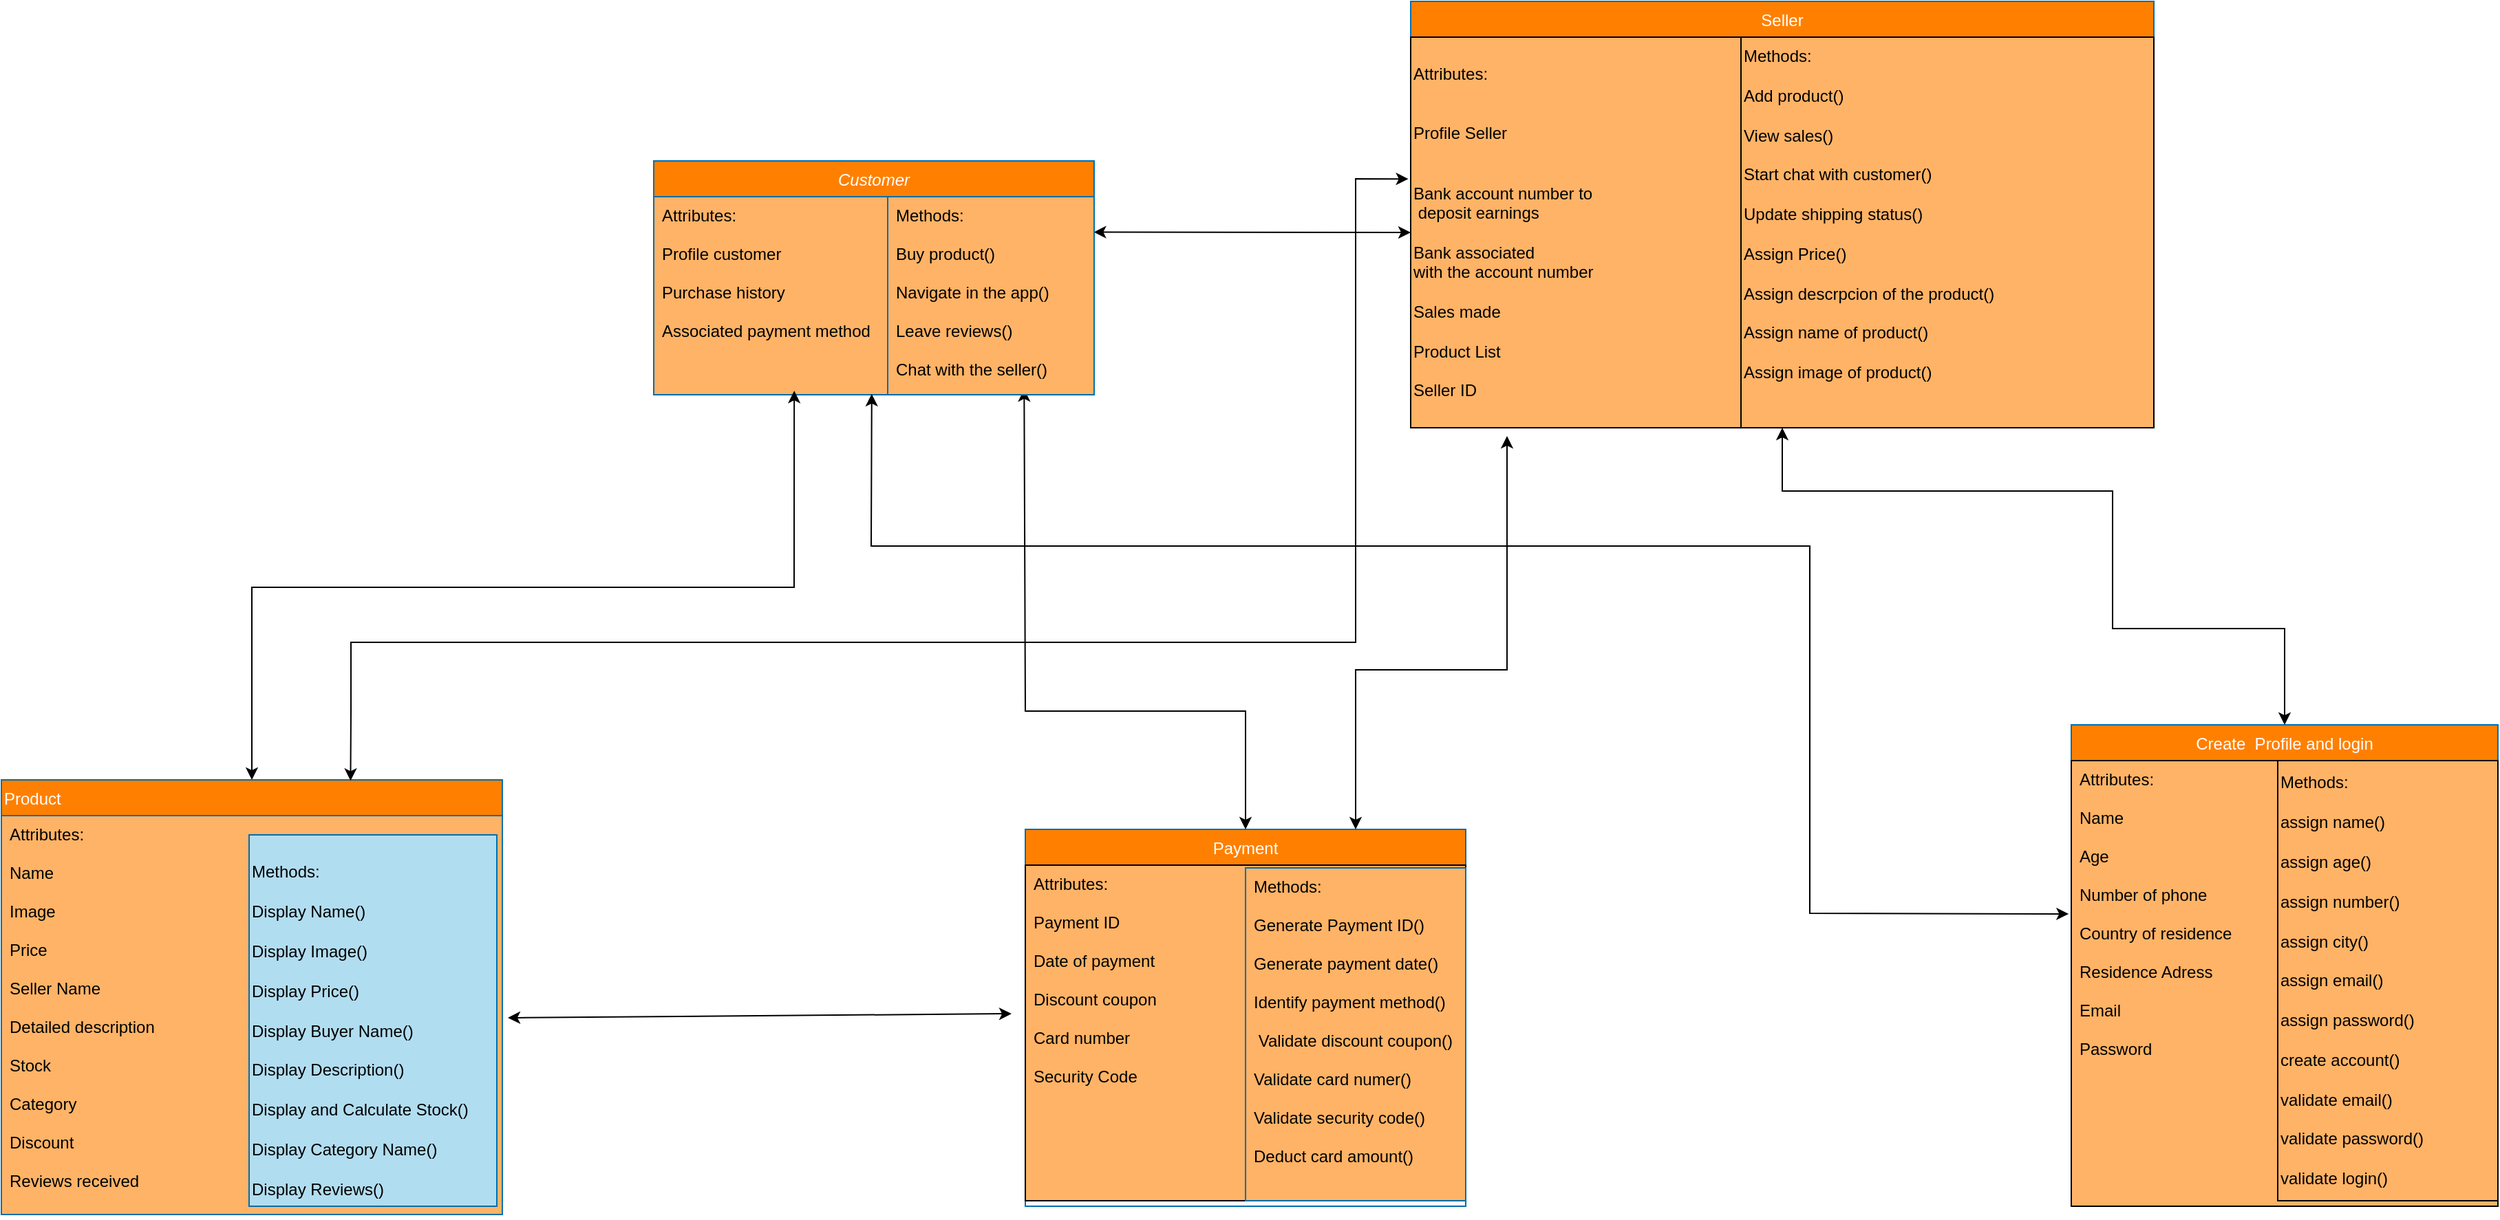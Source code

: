 <mxfile version="27.0.5">
  <diagram id="C5RBs43oDa-KdzZeNtuy" name="Page-1">
    <mxGraphModel dx="3125" dy="2511" grid="1" gridSize="10" guides="1" tooltips="1" connect="1" arrows="1" fold="1" page="1" pageScale="1" pageWidth="827" pageHeight="1169" background="light-dark(#FFFFFF,#FFFFFF)" math="0" shadow="0">
      <root>
        <mxCell id="WIyWlLk6GJQsqaUBKTNV-0" />
        <mxCell id="WIyWlLk6GJQsqaUBKTNV-1" parent="WIyWlLk6GJQsqaUBKTNV-0" />
        <mxCell id="zkfFHV4jXpPFQw0GAbJ--0" value="Customer" style="swimlane;fontStyle=2;align=center;verticalAlign=top;childLayout=stackLayout;horizontal=1;startSize=26;horizontalStack=0;resizeParent=1;resizeLast=0;collapsible=1;marginBottom=0;rounded=0;shadow=0;strokeWidth=1;fillColor=light-dark(#FF8000,#FF8000);strokeColor=light-dark(#006EAF,#000000);fontColor=#ffffff;" parent="WIyWlLk6GJQsqaUBKTNV-1" vertex="1">
          <mxGeometry x="-30" y="-240" width="320" height="170" as="geometry">
            <mxRectangle x="230" y="140" width="160" height="26" as="alternateBounds" />
          </mxGeometry>
        </mxCell>
        <mxCell id="zkfFHV4jXpPFQw0GAbJ--1" value="Attributes:&#xa;&#xa;Profile customer&#xa;&#xa;Purchase history&#xa;&#xa;Associated payment method&#xa;&#xa;&#xa;&#xa;&#xa;" style="text;align=left;verticalAlign=top;spacingLeft=4;spacingRight=4;overflow=hidden;rotatable=0;points=[[0,0.5],[1,0.5]];portConstraint=eastwest;fillColor=light-dark(#FFB366,#FFB366);strokeColor=light-dark(#006EAF,#000000);" parent="zkfFHV4jXpPFQw0GAbJ--0" vertex="1">
          <mxGeometry y="26" width="320" height="144" as="geometry" />
        </mxCell>
        <mxCell id="zkfFHV4jXpPFQw0GAbJ--6" value="Product" style="swimlane;fontStyle=0;align=left;verticalAlign=top;childLayout=stackLayout;horizontal=1;startSize=26;horizontalStack=0;resizeParent=1;resizeLast=0;collapsible=1;marginBottom=0;rounded=0;shadow=0;strokeWidth=1;fillColor=light-dark(#FF8000,#FF8000);fontColor=#ffffff;strokeColor=light-dark(#006EAF,#000000);" parent="WIyWlLk6GJQsqaUBKTNV-1" vertex="1">
          <mxGeometry x="-504" y="210" width="364" height="316" as="geometry">
            <mxRectangle x="130" y="380" width="160" height="26" as="alternateBounds" />
          </mxGeometry>
        </mxCell>
        <mxCell id="zkfFHV4jXpPFQw0GAbJ--7" value="Attributes:&#xa;&#xa;Name&#xa;&#xa;Image&#xa;&#xa;Price&#xa;&#xa;Seller Name&#xa;&#xa;Detailed description&#xa;&#xa;Stock &#xa;&#xa;Category&#xa;&#xa;Discount&#xa;&#xa;Reviews received&#xa;&#xa;&#xa;&#xa;&#xa;" style="text;align=left;verticalAlign=top;spacingLeft=4;spacingRight=4;overflow=hidden;rotatable=0;points=[[0,0.5],[1,0.5]];portConstraint=eastwest;fillColor=light-dark(#FFB366,#FFB366);strokeColor=light-dark(#006EAF,#000000);" parent="zkfFHV4jXpPFQw0GAbJ--6" vertex="1">
          <mxGeometry y="26" width="364" height="290" as="geometry" />
        </mxCell>
        <mxCell id="zkfFHV4jXpPFQw0GAbJ--13" value="Payment" style="swimlane;fontStyle=0;align=center;verticalAlign=top;childLayout=stackLayout;horizontal=1;startSize=26;horizontalStack=0;resizeParent=1;resizeLast=0;collapsible=1;marginBottom=0;rounded=0;shadow=0;strokeWidth=1;fillColor=light-dark(#FF8000,#FF8000);fontColor=#ffffff;strokeColor=light-dark(#006EAF,#000000);" parent="WIyWlLk6GJQsqaUBKTNV-1" vertex="1">
          <mxGeometry x="240" y="246" width="320" height="274" as="geometry">
            <mxRectangle x="340" y="380" width="170" height="26" as="alternateBounds" />
          </mxGeometry>
        </mxCell>
        <mxCell id="zkfFHV4jXpPFQw0GAbJ--14" value="Attributes:&#xa;&#xa;Payment ID &#xa;&#xa;Date of payment&#xa;&#xa;Discount coupon&#xa;&#xa;Card number&#xa;&#xa;Security Code" style="text;align=left;verticalAlign=top;spacingLeft=4;spacingRight=4;overflow=hidden;rotatable=0;points=[[0,0.5],[1,0.5]];portConstraint=eastwest;fillColor=light-dark(#FFB366,#FFB366);strokeColor=light-dark(#000000,#000000);" parent="zkfFHV4jXpPFQw0GAbJ--13" vertex="1">
          <mxGeometry y="26" width="320" height="244" as="geometry" />
        </mxCell>
        <mxCell id="zkfFHV4jXpPFQw0GAbJ--17" value="Seller" style="swimlane;fontStyle=0;align=center;verticalAlign=top;childLayout=stackLayout;horizontal=1;startSize=26;horizontalStack=0;resizeParent=1;resizeLast=0;collapsible=1;marginBottom=0;rounded=0;shadow=0;strokeWidth=1;fillColor=light-dark(#FF8000,#FF8000);strokeColor=light-dark(#006EAF,#000000);fontColor=#ffffff;" parent="WIyWlLk6GJQsqaUBKTNV-1" vertex="1">
          <mxGeometry x="520" y="-356" width="540" height="310" as="geometry">
            <mxRectangle x="550" y="140" width="160" height="26" as="alternateBounds" />
          </mxGeometry>
        </mxCell>
        <mxCell id="hMOmFAutKiFjXkRdDynN-48" value="" style="endArrow=classic;startArrow=classic;html=1;rounded=0;entryX=0.319;entryY=0.98;entryDx=0;entryDy=0;strokeColor=light-dark(#000000,#000000);exitX=0.5;exitY=0;exitDx=0;exitDy=0;entryPerimeter=0;fontColor=light-dark(#000000,#000000);" parent="WIyWlLk6GJQsqaUBKTNV-1" source="zkfFHV4jXpPFQw0GAbJ--6" target="zkfFHV4jXpPFQw0GAbJ--1" edge="1">
          <mxGeometry width="50" height="50" relative="1" as="geometry">
            <mxPoint x="160" y="310" as="sourcePoint" />
            <mxPoint x="140" y="320" as="targetPoint" />
            <Array as="points">
              <mxPoint x="-322" y="70" />
              <mxPoint x="72" y="70" />
            </Array>
          </mxGeometry>
        </mxCell>
        <mxCell id="hMOmFAutKiFjXkRdDynN-49" value="" style="endArrow=classic;startArrow=classic;html=1;rounded=0;exitX=0.998;exitY=0.179;exitDx=0;exitDy=0;exitPerimeter=0;strokeColor=light-dark(#000000,#000000);entryX=0;entryY=0.5;entryDx=0;entryDy=0;" parent="WIyWlLk6GJQsqaUBKTNV-1" source="zkfFHV4jXpPFQw0GAbJ--5" target="gZKawcKhAUTIa8w26TKA-3" edge="1">
          <mxGeometry width="50" height="50" relative="1" as="geometry">
            <mxPoint x="340" y="180" as="sourcePoint" />
            <mxPoint x="590" y="-89" as="targetPoint" />
            <Array as="points" />
          </mxGeometry>
        </mxCell>
        <mxCell id="hMOmFAutKiFjXkRdDynN-50" value="" style="endArrow=classic;startArrow=classic;html=1;rounded=0;entryX=-0.006;entryY=0.344;entryDx=0;entryDy=0;entryPerimeter=0;strokeColor=light-dark(#000000,#000000);exitX=0.495;exitY=0.996;exitDx=0;exitDy=0;exitPerimeter=0;fontColor=light-dark(#000000,#000000);curved=0;" parent="WIyWlLk6GJQsqaUBKTNV-1" source="zkfFHV4jXpPFQw0GAbJ--1" target="hMOmFAutKiFjXkRdDynN-60" edge="1">
          <mxGeometry width="50" height="50" relative="1" as="geometry">
            <mxPoint x="110" y="40" as="sourcePoint" />
            <mxPoint x="550" y="365" as="targetPoint" />
            <Array as="points">
              <mxPoint x="128" y="40" />
              <mxPoint x="810" y="40" />
              <mxPoint x="810" y="307" />
            </Array>
          </mxGeometry>
        </mxCell>
        <mxCell id="hMOmFAutKiFjXkRdDynN-51" value="" style="endArrow=classic;startArrow=classic;html=1;rounded=0;exitX=0.5;exitY=0;exitDx=0;exitDy=0;entryX=0.661;entryY=0.972;entryDx=0;entryDy=0;entryPerimeter=0;strokeColor=light-dark(#000000,#000000);" parent="WIyWlLk6GJQsqaUBKTNV-1" source="zkfFHV4jXpPFQw0GAbJ--13" target="zkfFHV4jXpPFQw0GAbJ--5" edge="1">
          <mxGeometry width="50" height="50" relative="1" as="geometry">
            <mxPoint x="230" y="280" as="sourcePoint" />
            <mxPoint x="190" y="230" as="targetPoint" />
            <Array as="points">
              <mxPoint x="400" y="160" />
              <mxPoint x="240" y="160" />
            </Array>
          </mxGeometry>
        </mxCell>
        <mxCell id="hMOmFAutKiFjXkRdDynN-56" value="" style="endArrow=classic;startArrow=classic;html=1;rounded=0;entryX=-0.007;entryY=0.363;entryDx=0;entryDy=0;entryPerimeter=0;strokeColor=light-dark(#000000,#000000);exitX=0.697;exitY=0.002;exitDx=0;exitDy=0;exitPerimeter=0;" parent="WIyWlLk6GJQsqaUBKTNV-1" source="zkfFHV4jXpPFQw0GAbJ--6" target="gZKawcKhAUTIa8w26TKA-3" edge="1">
          <mxGeometry width="50" height="50" relative="1" as="geometry">
            <mxPoint x="210" y="310" as="sourcePoint" />
            <mxPoint x="580" y="-30" as="targetPoint" />
            <Array as="points">
              <mxPoint x="-250" y="160" />
              <mxPoint x="-250" y="110" />
              <mxPoint y="110" />
              <mxPoint x="250" y="110" />
              <mxPoint x="480" y="110" />
              <mxPoint x="480" y="-188" />
              <mxPoint x="480" y="-227" />
            </Array>
          </mxGeometry>
        </mxCell>
        <mxCell id="hMOmFAutKiFjXkRdDynN-57" value="" style="endArrow=classic;startArrow=classic;html=1;rounded=0;strokeColor=light-dark(#000000,#000000);" parent="WIyWlLk6GJQsqaUBKTNV-1" edge="1">
          <mxGeometry width="50" height="50" relative="1" as="geometry">
            <mxPoint x="-136" y="383" as="sourcePoint" />
            <mxPoint x="230" y="380" as="targetPoint" />
          </mxGeometry>
        </mxCell>
        <mxCell id="hMOmFAutKiFjXkRdDynN-59" value="Create  Profile and login" style="swimlane;fontStyle=0;align=center;verticalAlign=top;childLayout=stackLayout;horizontal=1;startSize=26;horizontalStack=0;resizeParent=1;resizeLast=0;collapsible=1;marginBottom=0;rounded=0;shadow=0;strokeWidth=1;fillColor=light-dark(#FF8000,#FF8000);fontColor=#ffffff;strokeColor=light-dark(#006EAF,#000000);" parent="WIyWlLk6GJQsqaUBKTNV-1" vertex="1">
          <mxGeometry x="1000" y="170" width="310" height="350" as="geometry">
            <mxRectangle x="340" y="380" width="170" height="26" as="alternateBounds" />
          </mxGeometry>
        </mxCell>
        <mxCell id="hMOmFAutKiFjXkRdDynN-60" value="Attributes:&#xa;&#xa;Name&#xa;&#xa;Age&#xa;&#xa;Number of phone&#xa;&#xa;Country of residence&#xa;&#xa;Residence Adress&#xa;&#xa;Email&#xa;&#xa;Password&#xa;" style="text;align=left;verticalAlign=top;spacingLeft=4;spacingRight=4;overflow=hidden;rotatable=0;points=[[0,0.5],[1,0.5]];portConstraint=eastwest;fillColor=light-dark(#FFB366,#FFB366);strokeColor=light-dark(#000000,#000000);" parent="hMOmFAutKiFjXkRdDynN-59" vertex="1">
          <mxGeometry y="26" width="310" height="324" as="geometry" />
        </mxCell>
        <mxCell id="LvjqZHDxVW7alVzlWKOc-0" value="" style="endArrow=classic;startArrow=classic;html=1;rounded=0;entryX=0.5;entryY=1;entryDx=0;entryDy=0;exitX=0.5;exitY=0;exitDx=0;exitDy=0;strokeColor=light-dark(#000000,#000000);" parent="WIyWlLk6GJQsqaUBKTNV-1" source="hMOmFAutKiFjXkRdDynN-59" target="zkfFHV4jXpPFQw0GAbJ--17" edge="1">
          <mxGeometry width="50" height="50" relative="1" as="geometry">
            <mxPoint x="640" y="440" as="sourcePoint" />
            <mxPoint x="690" y="390" as="targetPoint" />
            <Array as="points">
              <mxPoint x="1155" y="100" />
              <mxPoint x="1030" y="100" />
              <mxPoint x="1030" />
              <mxPoint x="890" />
              <mxPoint x="790" />
            </Array>
          </mxGeometry>
        </mxCell>
        <mxCell id="ri72hVkq9TnGS-etohJp-11" style="edgeStyle=orthogonalEdgeStyle;rounded=0;orthogonalLoop=1;jettySize=auto;html=1;exitX=0.5;exitY=1;exitDx=0;exitDy=0;" parent="WIyWlLk6GJQsqaUBKTNV-1" edge="1">
          <mxGeometry relative="1" as="geometry">
            <mxPoint x="360" y="900" as="targetPoint" />
          </mxGeometry>
        </mxCell>
        <mxCell id="hMOmFAutKiFjXkRdDynN-70" value="&lt;div&gt;Methods:&lt;/div&gt;&lt;div&gt;&lt;br&gt;&lt;/div&gt;Add product()&amp;nbsp;&lt;div&gt;&lt;br&gt;View sales()&lt;/div&gt;&lt;div&gt;&lt;br&gt;Start chat with customer()&lt;/div&gt;&lt;div&gt;&lt;br&gt;&lt;/div&gt;&lt;div&gt;&lt;span style=&quot;background-color: transparent; color: light-dark(rgb(0, 0, 0), rgb(255, 255, 255));&quot;&gt;Update shipping status()&lt;/span&gt;&lt;/div&gt;&lt;div&gt;&lt;span style=&quot;background-color: transparent; color: light-dark(rgb(0, 0, 0), rgb(255, 255, 255));&quot;&gt;&lt;br&gt;&lt;/span&gt;&lt;/div&gt;&lt;div&gt;&lt;span style=&quot;background-color: transparent; color: light-dark(rgb(0, 0, 0), rgb(255, 255, 255));&quot;&gt;Assign Price()&amp;nbsp;&lt;/span&gt;&lt;/div&gt;&lt;div&gt;&lt;br&gt;&lt;/div&gt;&lt;div&gt;Assign descrpcion of the product()&lt;/div&gt;&lt;div&gt;&lt;br&gt;&lt;/div&gt;&lt;div&gt;Assign name of product()&lt;/div&gt;&lt;div&gt;&lt;br&gt;&lt;/div&gt;&lt;div&gt;Assign image of product()&lt;/div&gt;&lt;div&gt;&lt;span style=&quot;background-color: transparent; color: light-dark(rgb(0, 0, 0), rgb(255, 255, 255));&quot;&gt;&lt;br&gt;&lt;/span&gt;&lt;/div&gt;" style="text;whiteSpace=wrap;html=1;fillColor=light-dark(#FFB366,#FFB366);strokeColor=light-dark(#000000,#000000);" parent="WIyWlLk6GJQsqaUBKTNV-1" vertex="1">
          <mxGeometry x="760" y="-330" width="300" height="284" as="geometry" />
        </mxCell>
        <mxCell id="hMOmFAutKiFjXkRdDynN-62" value="Methods:&lt;div&gt;&lt;br&gt;&lt;/div&gt;&lt;div&gt;&lt;div&gt;assign name()&lt;/div&gt;&lt;div&gt;&lt;br&gt;&lt;/div&gt;&lt;div&gt;assign age()&lt;/div&gt;&lt;div&gt;&lt;br&gt;&lt;/div&gt;&lt;div&gt;assign number()&lt;/div&gt;&lt;div&gt;&lt;br&gt;&lt;/div&gt;&lt;div&gt;assign city()&lt;/div&gt;&lt;div&gt;&lt;br&gt;&lt;/div&gt;&lt;div&gt;assign email()&lt;/div&gt;&lt;div&gt;&lt;br&gt;&lt;/div&gt;&lt;div&gt;assign password()&lt;/div&gt;&lt;div&gt;&lt;br&gt;&lt;/div&gt;&lt;div&gt;create account()&lt;/div&gt;&lt;div&gt;&lt;br&gt;&lt;/div&gt;&lt;div&gt;validate email()&lt;/div&gt;&lt;div&gt;&lt;br&gt;&lt;/div&gt;&lt;div&gt;validate password()&lt;/div&gt;&lt;div&gt;&lt;br&gt;&lt;/div&gt;&lt;div&gt;validate login()&lt;/div&gt;&lt;/div&gt;" style="text;html=1;align=left;verticalAlign=middle;resizable=0;points=[];autosize=1;strokeColor=light-dark(#000000,#000000);fillColor=light-dark(#FFB366,#FFB366);fillStyle=solid;" parent="WIyWlLk6GJQsqaUBKTNV-1" vertex="1">
          <mxGeometry x="1150" y="196" width="160" height="320" as="geometry" />
        </mxCell>
        <mxCell id="gZKawcKhAUTIa8w26TKA-2" value="&lt;div&gt;&lt;br&gt;&lt;/div&gt;&lt;div&gt;Methods:&lt;/div&gt;&lt;div&gt;&amp;nbsp;&lt;/div&gt;&lt;div&gt;Display Name()&lt;/div&gt;&lt;div&gt;&lt;span style=&quot;background-color: transparent; color: light-dark(rgb(0, 0, 0), rgb(255, 255, 255));&quot;&gt;&lt;br&gt;&lt;/span&gt;&lt;/div&gt;&lt;div&gt;&lt;span style=&quot;background-color: transparent; color: light-dark(rgb(0, 0, 0), rgb(255, 255, 255));&quot;&gt;Display Image()&lt;/span&gt;&lt;/div&gt;&lt;div&gt;&lt;br&gt;&lt;/div&gt;&lt;div&gt;Display Price()&lt;/div&gt;&lt;div&gt;&lt;br&gt;&lt;/div&gt;&lt;div&gt;Display Buyer Name()&lt;/div&gt;&lt;div&gt;&lt;br&gt;&lt;/div&gt;&lt;div&gt;Display Description()&lt;/div&gt;&lt;div&gt;&lt;br&gt;&lt;/div&gt;&lt;div&gt;&lt;span style=&quot;background-color: transparent; color: light-dark(rgb(0, 0, 0), rgb(255, 255, 255));&quot;&gt;Display and Calculate Stock()&lt;/span&gt;&lt;/div&gt;&lt;div&gt;&lt;br&gt;&lt;/div&gt;&lt;div&gt;Display Category Name()&lt;/div&gt;&lt;div&gt;&lt;br&gt;&lt;/div&gt;&lt;div&gt;Display Reviews()&lt;/div&gt;" style="text;html=1;align=left;verticalAlign=middle;resizable=0;points=[];autosize=1;strokeColor=light-dark(#006EAF,#000000);fillColor=light-dark(#B1DDF0,#FFB366);" parent="WIyWlLk6GJQsqaUBKTNV-1" vertex="1">
          <mxGeometry x="-324" y="250" width="180" height="270" as="geometry" />
        </mxCell>
        <mxCell id="ri72hVkq9TnGS-etohJp-10" value="Methods:&#xa;&#xa;Generate Payment ID() &#xa;&#xa;Generate payment date()&#xa;&#xa;Identify payment method()&#xa;&#xa; Validate discount coupon()&#xa;&#xa;Validate card numer()&#xa;&#xa;Validate security code()&#xa;&#xa;Deduct card amount()" style="text;align=left;verticalAlign=top;spacingLeft=4;spacingRight=4;overflow=hidden;rotatable=0;points=[[0,0.5],[1,0.5]];portConstraint=eastwest;fillColor=light-dark(#FFB366,#FFB366);strokeColor=light-dark(#006EAF,#000000);" parent="WIyWlLk6GJQsqaUBKTNV-1" vertex="1">
          <mxGeometry x="400" y="274" width="160" height="242" as="geometry" />
        </mxCell>
        <mxCell id="zkfFHV4jXpPFQw0GAbJ--5" value="Methods:&#xa;&#xa;Buy product()&#xa;&#xa;Navigate in the app()&#xa;&#xa;Leave reviews()&#xa;&#xa;Chat with the seller()&#xa;&#xa;" style="text;align=left;verticalAlign=top;spacingLeft=4;spacingRight=4;overflow=hidden;rotatable=0;points=[[0,0.5],[1,0.5]];portConstraint=eastwest;fillColor=light-dark(#FFB366,#FFB366);strokeColor=light-dark(#006EAF,#000000);fontColor=light-dark(#000000,#000000);" parent="WIyWlLk6GJQsqaUBKTNV-1" vertex="1">
          <mxGeometry x="140" y="-214" width="150" height="144" as="geometry" />
        </mxCell>
        <mxCell id="om2x-9I_dzPGqy-Gi9u0-2" value="" style="endArrow=classic;startArrow=classic;html=1;rounded=0;exitX=1;exitY=0.112;exitDx=0;exitDy=0;exitPerimeter=0;strokeColor=light-dark(#006EAF,#000000);" parent="WIyWlLk6GJQsqaUBKTNV-1" source="zkfFHV4jXpPFQw0GAbJ--1" target="zkfFHV4jXpPFQw0GAbJ--5" edge="1">
          <mxGeometry width="50" height="50" relative="1" as="geometry">
            <mxPoint x="290" y="-198" as="sourcePoint" />
            <mxPoint x="590" y="-89" as="targetPoint" />
            <Array as="points" />
          </mxGeometry>
        </mxCell>
        <mxCell id="gZKawcKhAUTIa8w26TKA-3" value="Attributes:&lt;div&gt;&lt;br&gt;&lt;/div&gt;&lt;div&gt;&lt;br&gt;&lt;/div&gt;&lt;div&gt;Profile Seller&lt;/div&gt;&lt;div&gt;&lt;br&gt;&lt;/div&gt;&lt;div&gt;&lt;br&gt;&lt;/div&gt;&lt;div&gt;&lt;span style=&quot;text-wrap-mode: nowrap;&quot;&gt;Bank account number to&lt;/span&gt;&lt;br style=&quot;padding: 0px; margin: 0px; text-wrap-mode: nowrap;&quot;&gt;&lt;span style=&quot;text-wrap-mode: nowrap;&quot;&gt;&amp;nbsp;deposit earnings&lt;/span&gt;&lt;/div&gt;&lt;div&gt;&lt;br&gt;&lt;/div&gt;&lt;div&gt;&lt;span style=&quot;text-wrap-mode: nowrap;&quot;&gt;Bank associated&amp;nbsp;&lt;/span&gt;&lt;br style=&quot;padding: 0px; margin: 0px; text-wrap-mode: nowrap;&quot;&gt;&lt;span style=&quot;text-wrap-mode: nowrap;&quot;&gt;with the account number&lt;/span&gt;&lt;/div&gt;&lt;div&gt;&lt;span style=&quot;text-wrap-mode: nowrap;&quot;&gt;&lt;br&gt;&lt;/span&gt;&lt;/div&gt;&lt;div&gt;Sales made&lt;span style=&quot;text-wrap-mode: nowrap;&quot;&gt;&lt;/span&gt;&lt;/div&gt;&lt;div&gt;&lt;br&gt;&lt;/div&gt;&lt;div&gt;&lt;span style=&quot;text-wrap-mode: nowrap;&quot;&gt;Product List&lt;/span&gt;&lt;/div&gt;&lt;div&gt;&lt;span style=&quot;text-wrap-mode: nowrap;&quot;&gt;&lt;br&gt;&lt;/span&gt;&lt;/div&gt;&lt;div&gt;&lt;span style=&quot;text-wrap-mode: nowrap;&quot;&gt;Seller ID&lt;/span&gt;&lt;/div&gt;" style="text;html=1;align=left;verticalAlign=middle;whiteSpace=wrap;rounded=0;fillColor=light-dark(#FFB366,#FFB366);strokeColor=light-dark(#000000,#000000);" parent="WIyWlLk6GJQsqaUBKTNV-1" vertex="1">
          <mxGeometry x="520" y="-330" width="240" height="284" as="geometry" />
        </mxCell>
        <mxCell id="6VVaGDxUbJur0b0IJhCP-1" value="" style="endArrow=classic;startArrow=classic;html=1;rounded=0;exitX=0.75;exitY=0;exitDx=0;exitDy=0;strokeColor=light-dark(#000000,#000000);curved=0;" parent="WIyWlLk6GJQsqaUBKTNV-1" source="zkfFHV4jXpPFQw0GAbJ--13" edge="1">
          <mxGeometry width="50" height="50" relative="1" as="geometry">
            <mxPoint x="791" y="300" as="sourcePoint" />
            <mxPoint x="590" y="-40" as="targetPoint" />
            <Array as="points">
              <mxPoint x="480" y="130" />
              <mxPoint x="590" y="130" />
            </Array>
          </mxGeometry>
        </mxCell>
      </root>
    </mxGraphModel>
  </diagram>
</mxfile>
